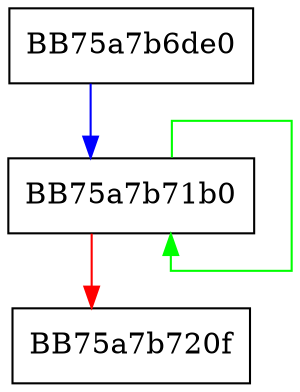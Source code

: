 digraph SymCryptFdefRawSquare512Asm {
  node [shape="box"];
  graph [splines=ortho];
  BB75a7b6de0 -> BB75a7b71b0 [color="blue"];
  BB75a7b71b0 -> BB75a7b71b0 [color="green"];
  BB75a7b71b0 -> BB75a7b720f [color="red"];
}